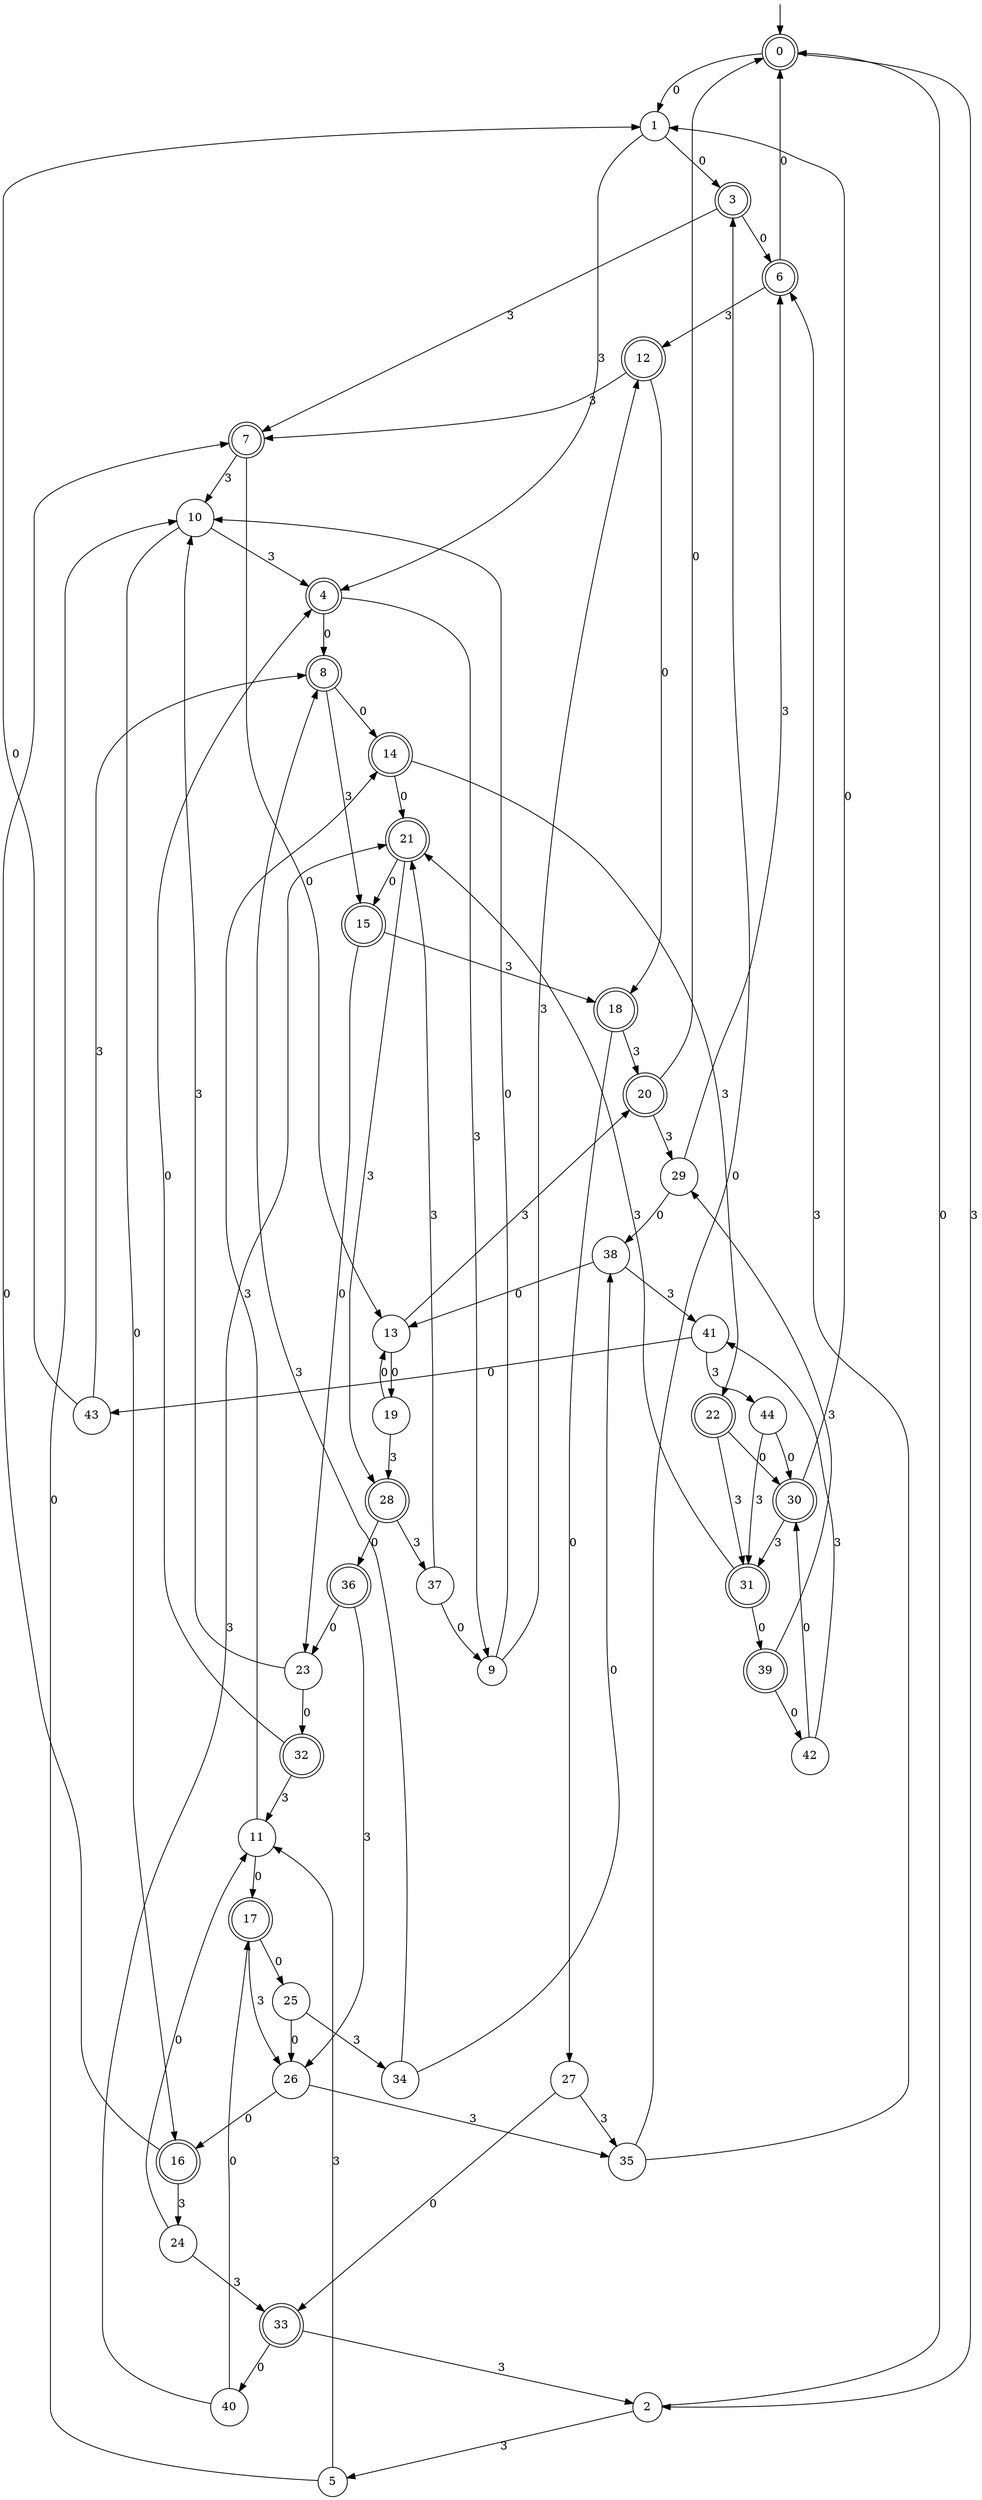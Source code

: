 digraph g {

	s0 [shape="doublecircle" label="0"];
	s1 [shape="circle" label="1"];
	s2 [shape="circle" label="2"];
	s3 [shape="doublecircle" label="3"];
	s4 [shape="doublecircle" label="4"];
	s5 [shape="circle" label="5"];
	s6 [shape="doublecircle" label="6"];
	s7 [shape="doublecircle" label="7"];
	s8 [shape="doublecircle" label="8"];
	s9 [shape="circle" label="9"];
	s10 [shape="circle" label="10"];
	s11 [shape="circle" label="11"];
	s12 [shape="doublecircle" label="12"];
	s13 [shape="circle" label="13"];
	s14 [shape="doublecircle" label="14"];
	s15 [shape="doublecircle" label="15"];
	s16 [shape="doublecircle" label="16"];
	s17 [shape="doublecircle" label="17"];
	s18 [shape="doublecircle" label="18"];
	s19 [shape="circle" label="19"];
	s20 [shape="doublecircle" label="20"];
	s21 [shape="doublecircle" label="21"];
	s22 [shape="doublecircle" label="22"];
	s23 [shape="circle" label="23"];
	s24 [shape="circle" label="24"];
	s25 [shape="circle" label="25"];
	s26 [shape="circle" label="26"];
	s27 [shape="circle" label="27"];
	s28 [shape="doublecircle" label="28"];
	s29 [shape="circle" label="29"];
	s30 [shape="doublecircle" label="30"];
	s31 [shape="doublecircle" label="31"];
	s32 [shape="doublecircle" label="32"];
	s33 [shape="doublecircle" label="33"];
	s34 [shape="circle" label="34"];
	s35 [shape="circle" label="35"];
	s36 [shape="doublecircle" label="36"];
	s37 [shape="circle" label="37"];
	s38 [shape="circle" label="38"];
	s39 [shape="doublecircle" label="39"];
	s40 [shape="circle" label="40"];
	s41 [shape="circle" label="41"];
	s42 [shape="circle" label="42"];
	s43 [shape="circle" label="43"];
	s44 [shape="circle" label="44"];
	s0 -> s1 [label="0"];
	s0 -> s2 [label="3"];
	s1 -> s3 [label="0"];
	s1 -> s4 [label="3"];
	s2 -> s0 [label="0"];
	s2 -> s5 [label="3"];
	s3 -> s6 [label="0"];
	s3 -> s7 [label="3"];
	s4 -> s8 [label="0"];
	s4 -> s9 [label="3"];
	s5 -> s10 [label="0"];
	s5 -> s11 [label="3"];
	s6 -> s0 [label="0"];
	s6 -> s12 [label="3"];
	s7 -> s13 [label="0"];
	s7 -> s10 [label="3"];
	s8 -> s14 [label="0"];
	s8 -> s15 [label="3"];
	s9 -> s10 [label="0"];
	s9 -> s12 [label="3"];
	s10 -> s16 [label="0"];
	s10 -> s4 [label="3"];
	s11 -> s17 [label="0"];
	s11 -> s14 [label="3"];
	s12 -> s18 [label="0"];
	s12 -> s7 [label="3"];
	s13 -> s19 [label="0"];
	s13 -> s20 [label="3"];
	s14 -> s21 [label="0"];
	s14 -> s22 [label="3"];
	s15 -> s23 [label="0"];
	s15 -> s18 [label="3"];
	s16 -> s7 [label="0"];
	s16 -> s24 [label="3"];
	s17 -> s25 [label="0"];
	s17 -> s26 [label="3"];
	s18 -> s27 [label="0"];
	s18 -> s20 [label="3"];
	s19 -> s13 [label="0"];
	s19 -> s28 [label="3"];
	s20 -> s0 [label="0"];
	s20 -> s29 [label="3"];
	s21 -> s15 [label="0"];
	s21 -> s28 [label="3"];
	s22 -> s30 [label="0"];
	s22 -> s31 [label="3"];
	s23 -> s32 [label="0"];
	s23 -> s10 [label="3"];
	s24 -> s11 [label="0"];
	s24 -> s33 [label="3"];
	s25 -> s26 [label="0"];
	s25 -> s34 [label="3"];
	s26 -> s16 [label="0"];
	s26 -> s35 [label="3"];
	s27 -> s33 [label="0"];
	s27 -> s35 [label="3"];
	s28 -> s36 [label="0"];
	s28 -> s37 [label="3"];
	s29 -> s38 [label="0"];
	s29 -> s6 [label="3"];
	s30 -> s1 [label="0"];
	s30 -> s31 [label="3"];
	s31 -> s39 [label="0"];
	s31 -> s21 [label="3"];
	s32 -> s4 [label="0"];
	s32 -> s11 [label="3"];
	s33 -> s40 [label="0"];
	s33 -> s2 [label="3"];
	s34 -> s38 [label="0"];
	s34 -> s8 [label="3"];
	s35 -> s3 [label="0"];
	s35 -> s6 [label="3"];
	s36 -> s23 [label="0"];
	s36 -> s26 [label="3"];
	s37 -> s9 [label="0"];
	s37 -> s21 [label="3"];
	s38 -> s13 [label="0"];
	s38 -> s41 [label="3"];
	s39 -> s42 [label="0"];
	s39 -> s29 [label="3"];
	s40 -> s17 [label="0"];
	s40 -> s21 [label="3"];
	s41 -> s43 [label="0"];
	s41 -> s44 [label="3"];
	s42 -> s30 [label="0"];
	s42 -> s41 [label="3"];
	s43 -> s1 [label="0"];
	s43 -> s8 [label="3"];
	s44 -> s30 [label="0"];
	s44 -> s31 [label="3"];

__start0 [label="" shape="none" width="0" height="0"];
__start0 -> s0;

}
